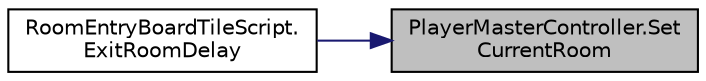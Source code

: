 digraph "PlayerMasterController.SetCurrentRoom"
{
 // LATEX_PDF_SIZE
  edge [fontname="Helvetica",fontsize="10",labelfontname="Helvetica",labelfontsize="10"];
  node [fontname="Helvetica",fontsize="10",shape=record];
  rankdir="RL";
  Node1 [label="PlayerMasterController.Set\lCurrentRoom",height=0.2,width=0.4,color="black", fillcolor="grey75", style="filled", fontcolor="black",tooltip=" "];
  Node1 -> Node2 [dir="back",color="midnightblue",fontsize="10",style="solid",fontname="Helvetica"];
  Node2 [label="RoomEntryBoardTileScript.\lExitRoomDelay",height=0.2,width=0.4,color="black", fillcolor="white", style="filled",URL="$class_room_entry_board_tile_script.html#a89563c1c09bdf5bb73347dd676a10f2d",tooltip=" "];
}

